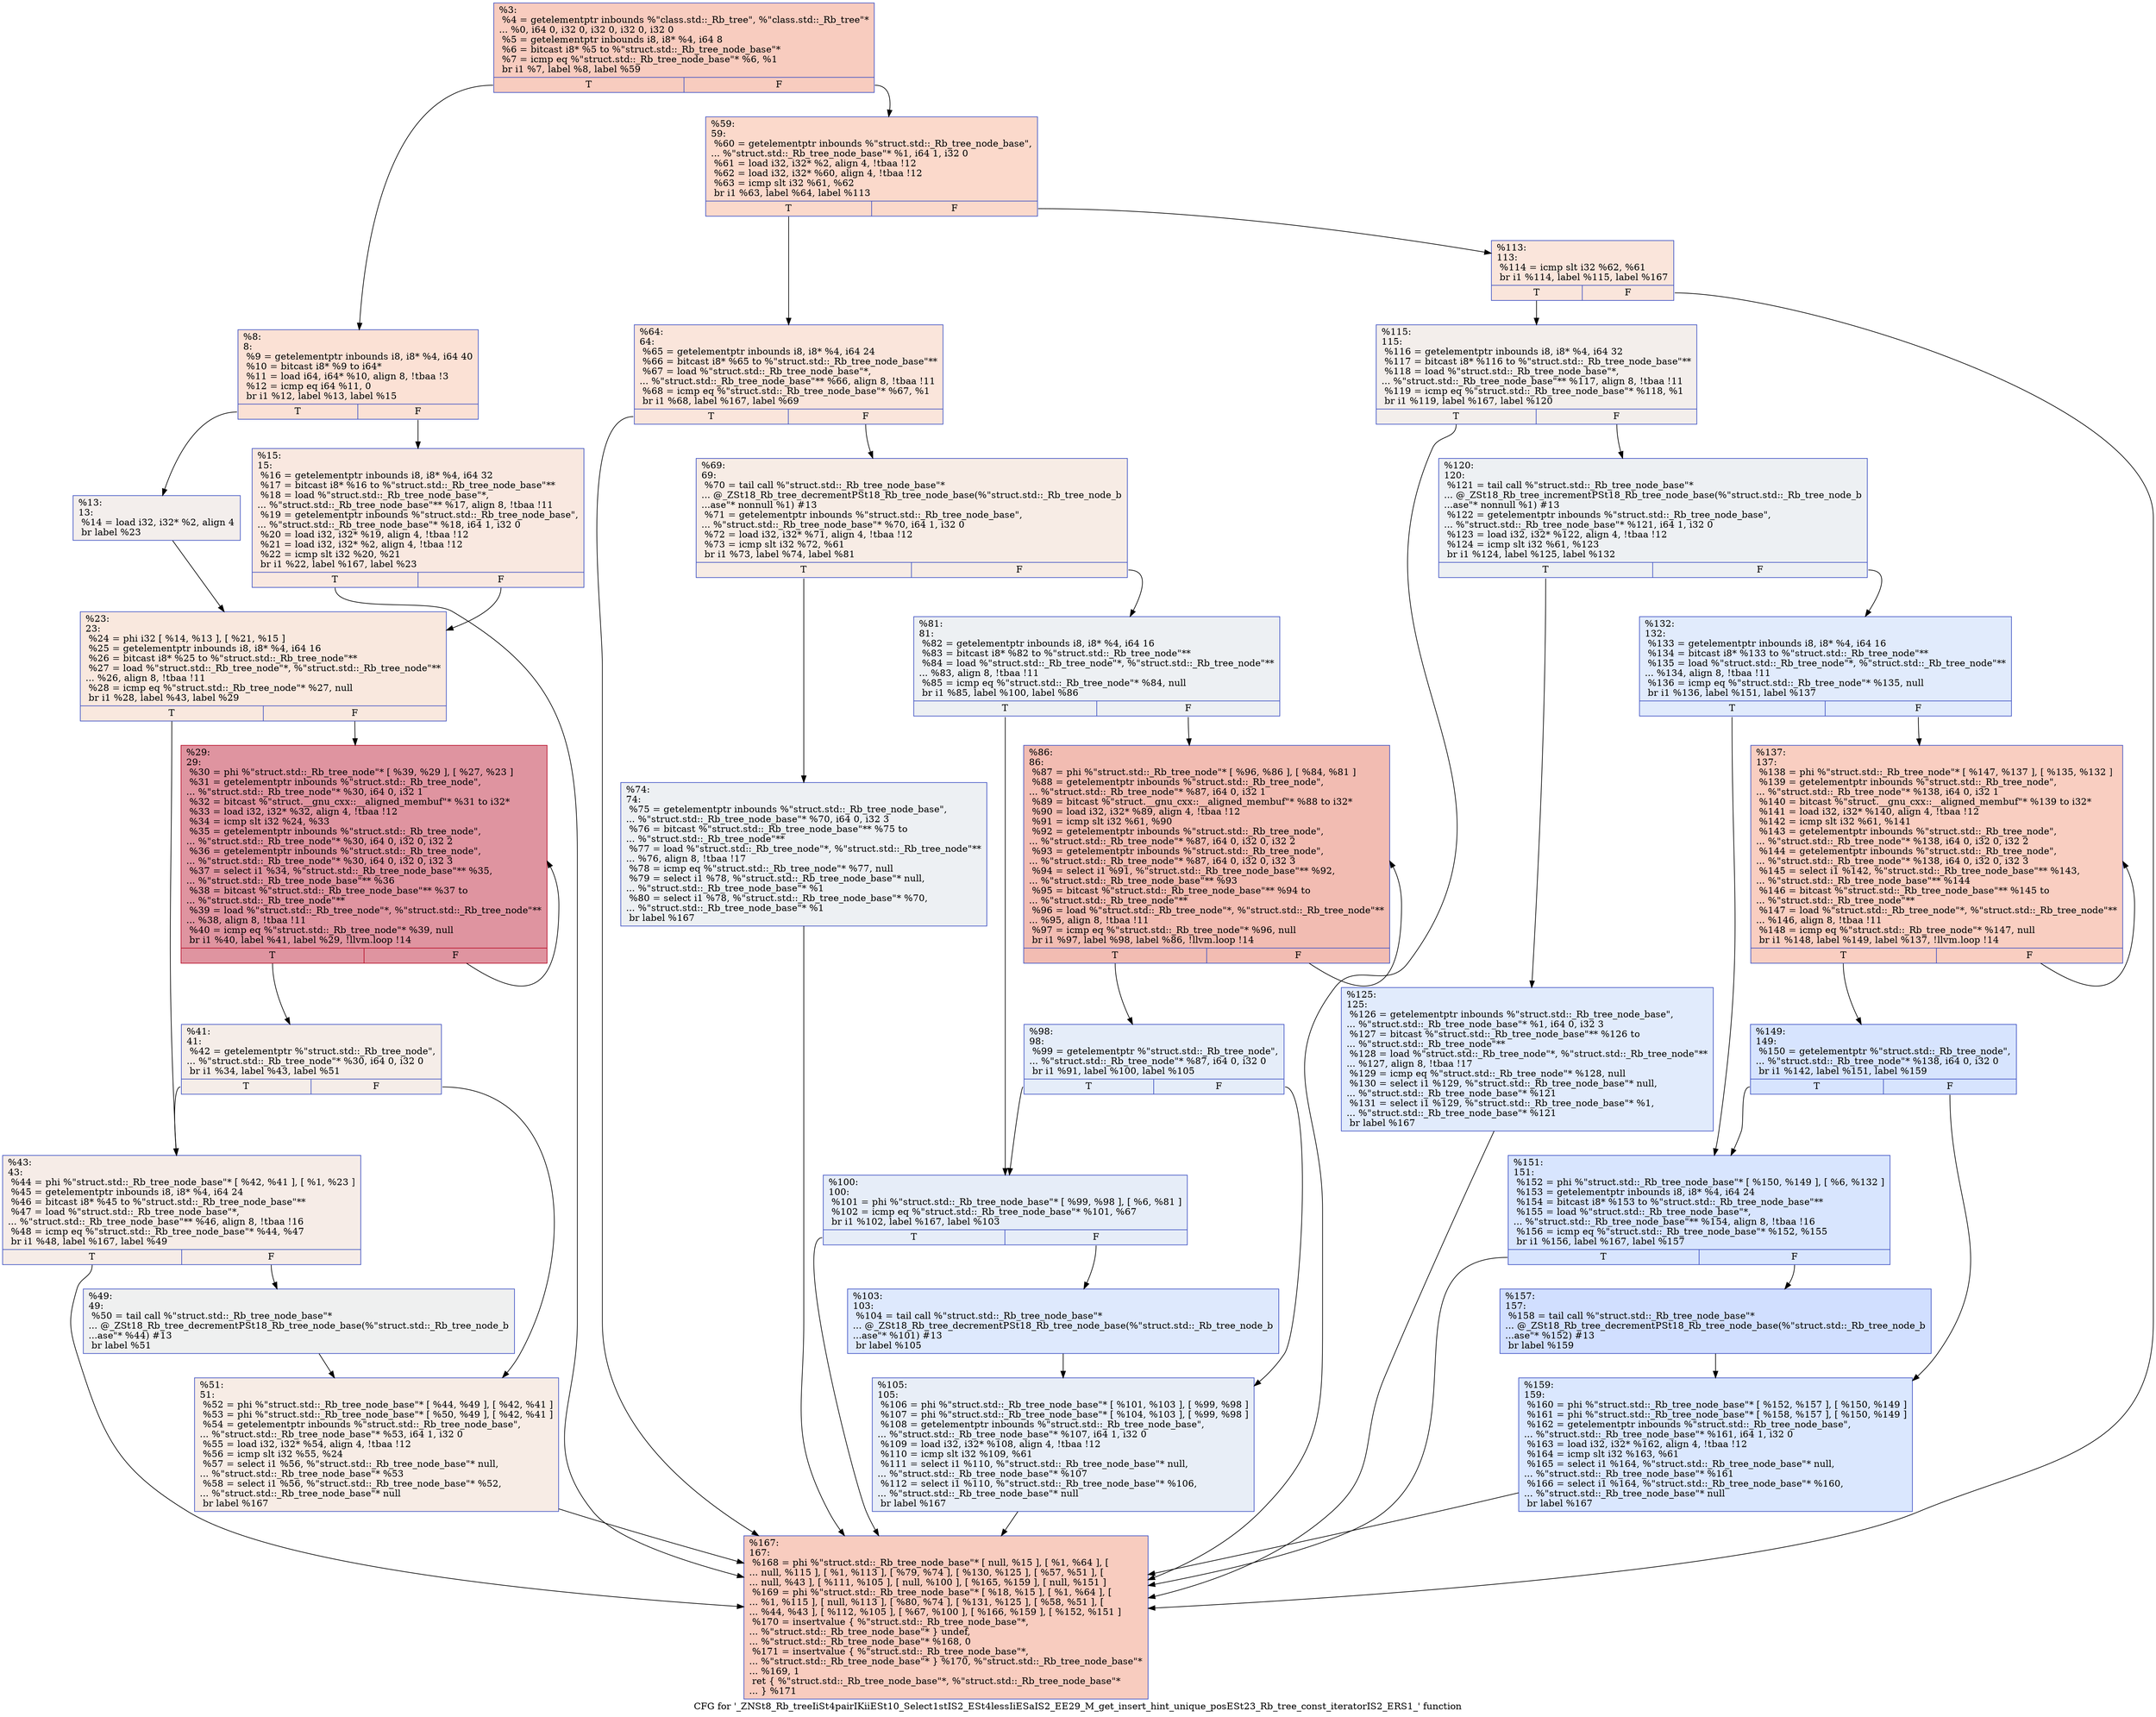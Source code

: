 digraph "CFG for '_ZNSt8_Rb_treeIiSt4pairIKiiESt10_Select1stIS2_ESt4lessIiESaIS2_EE29_M_get_insert_hint_unique_posESt23_Rb_tree_const_iteratorIS2_ERS1_' function" {
	label="CFG for '_ZNSt8_Rb_treeIiSt4pairIKiiESt10_Select1stIS2_ESt4lessIiESaIS2_EE29_M_get_insert_hint_unique_posESt23_Rb_tree_const_iteratorIS2_ERS1_' function";

	Node0x55b4961084d0 [shape=record,color="#3d50c3ff", style=filled, fillcolor="#f08b6e70",label="{%3:\l  %4 = getelementptr inbounds %\"class.std::_Rb_tree\", %\"class.std::_Rb_tree\"*\l... %0, i64 0, i32 0, i32 0, i32 0, i32 0\l  %5 = getelementptr inbounds i8, i8* %4, i64 8\l  %6 = bitcast i8* %5 to %\"struct.std::_Rb_tree_node_base\"*\l  %7 = icmp eq %\"struct.std::_Rb_tree_node_base\"* %6, %1\l  br i1 %7, label %8, label %59\l|{<s0>T|<s1>F}}"];
	Node0x55b4961084d0:s0 -> Node0x55b4961087a0;
	Node0x55b4961084d0:s1 -> Node0x55b4961087f0;
	Node0x55b4961087a0 [shape=record,color="#3d50c3ff", style=filled, fillcolor="#f7bca170",label="{%8:\l8:                                                \l  %9 = getelementptr inbounds i8, i8* %4, i64 40\l  %10 = bitcast i8* %9 to i64*\l  %11 = load i64, i64* %10, align 8, !tbaa !3\l  %12 = icmp eq i64 %11, 0\l  br i1 %12, label %13, label %15\l|{<s0>T|<s1>F}}"];
	Node0x55b4961087a0:s0 -> Node0x55b496108640;
	Node0x55b4961087a0:s1 -> Node0x55b496108a70;
	Node0x55b496108640 [shape=record,color="#3d50c3ff", style=filled, fillcolor="#e3d9d370",label="{%13:\l13:                                               \l  %14 = load i32, i32* %2, align 4\l  br label %23\l}"];
	Node0x55b496108640 -> Node0x55b496108be0;
	Node0x55b496108a70 [shape=record,color="#3d50c3ff", style=filled, fillcolor="#f1ccb870",label="{%15:\l15:                                               \l  %16 = getelementptr inbounds i8, i8* %4, i64 32\l  %17 = bitcast i8* %16 to %\"struct.std::_Rb_tree_node_base\"**\l  %18 = load %\"struct.std::_Rb_tree_node_base\"*,\l... %\"struct.std::_Rb_tree_node_base\"** %17, align 8, !tbaa !11\l  %19 = getelementptr inbounds %\"struct.std::_Rb_tree_node_base\",\l... %\"struct.std::_Rb_tree_node_base\"* %18, i64 1, i32 0\l  %20 = load i32, i32* %19, align 4, !tbaa !12\l  %21 = load i32, i32* %2, align 4, !tbaa !12\l  %22 = icmp slt i32 %20, %21\l  br i1 %22, label %167, label %23\l|{<s0>T|<s1>F}}"];
	Node0x55b496108a70:s0 -> Node0x55b496108fc0;
	Node0x55b496108a70:s1 -> Node0x55b496108be0;
	Node0x55b496108be0 [shape=record,color="#3d50c3ff", style=filled, fillcolor="#f2cab570",label="{%23:\l23:                                               \l  %24 = phi i32 [ %14, %13 ], [ %21, %15 ]\l  %25 = getelementptr inbounds i8, i8* %4, i64 16\l  %26 = bitcast i8* %25 to %\"struct.std::_Rb_tree_node\"**\l  %27 = load %\"struct.std::_Rb_tree_node\"*, %\"struct.std::_Rb_tree_node\"**\l... %26, align 8, !tbaa !11\l  %28 = icmp eq %\"struct.std::_Rb_tree_node\"* %27, null\l  br i1 %28, label %43, label %29\l|{<s0>T|<s1>F}}"];
	Node0x55b496108be0:s0 -> Node0x55b496109320;
	Node0x55b496108be0:s1 -> Node0x55b496109370;
	Node0x55b496109370 [shape=record,color="#b70d28ff", style=filled, fillcolor="#b70d2870",label="{%29:\l29:                                               \l  %30 = phi %\"struct.std::_Rb_tree_node\"* [ %39, %29 ], [ %27, %23 ]\l  %31 = getelementptr inbounds %\"struct.std::_Rb_tree_node\",\l... %\"struct.std::_Rb_tree_node\"* %30, i64 0, i32 1\l  %32 = bitcast %\"struct.__gnu_cxx::__aligned_membuf\"* %31 to i32*\l  %33 = load i32, i32* %32, align 4, !tbaa !12\l  %34 = icmp slt i32 %24, %33\l  %35 = getelementptr inbounds %\"struct.std::_Rb_tree_node\",\l... %\"struct.std::_Rb_tree_node\"* %30, i64 0, i32 0, i32 2\l  %36 = getelementptr inbounds %\"struct.std::_Rb_tree_node\",\l... %\"struct.std::_Rb_tree_node\"* %30, i64 0, i32 0, i32 3\l  %37 = select i1 %34, %\"struct.std::_Rb_tree_node_base\"** %35,\l... %\"struct.std::_Rb_tree_node_base\"** %36\l  %38 = bitcast %\"struct.std::_Rb_tree_node_base\"** %37 to\l... %\"struct.std::_Rb_tree_node\"**\l  %39 = load %\"struct.std::_Rb_tree_node\"*, %\"struct.std::_Rb_tree_node\"**\l... %38, align 8, !tbaa !11\l  %40 = icmp eq %\"struct.std::_Rb_tree_node\"* %39, null\l  br i1 %40, label %41, label %29, !llvm.loop !14\l|{<s0>T|<s1>F}}"];
	Node0x55b496109370:s0 -> Node0x55b496109970;
	Node0x55b496109370:s1 -> Node0x55b496109370;
	Node0x55b496109970 [shape=record,color="#3d50c3ff", style=filled, fillcolor="#e8d6cc70",label="{%41:\l41:                                               \l  %42 = getelementptr %\"struct.std::_Rb_tree_node\",\l... %\"struct.std::_Rb_tree_node\"* %30, i64 0, i32 0\l  br i1 %34, label %43, label %51\l|{<s0>T|<s1>F}}"];
	Node0x55b496109970:s0 -> Node0x55b496109320;
	Node0x55b496109970:s1 -> Node0x55b496109c30;
	Node0x55b496109320 [shape=record,color="#3d50c3ff", style=filled, fillcolor="#ead5c970",label="{%43:\l43:                                               \l  %44 = phi %\"struct.std::_Rb_tree_node_base\"* [ %42, %41 ], [ %1, %23 ]\l  %45 = getelementptr inbounds i8, i8* %4, i64 24\l  %46 = bitcast i8* %45 to %\"struct.std::_Rb_tree_node_base\"**\l  %47 = load %\"struct.std::_Rb_tree_node_base\"*,\l... %\"struct.std::_Rb_tree_node_base\"** %46, align 8, !tbaa !16\l  %48 = icmp eq %\"struct.std::_Rb_tree_node_base\"* %44, %47\l  br i1 %48, label %167, label %49\l|{<s0>T|<s1>F}}"];
	Node0x55b496109320:s0 -> Node0x55b496108fc0;
	Node0x55b496109320:s1 -> Node0x55b49610a0b0;
	Node0x55b49610a0b0 [shape=record,color="#3d50c3ff", style=filled, fillcolor="#dbdcde70",label="{%49:\l49:                                               \l  %50 = tail call %\"struct.std::_Rb_tree_node_base\"*\l... @_ZSt18_Rb_tree_decrementPSt18_Rb_tree_node_base(%\"struct.std::_Rb_tree_node_b\l...ase\"* %44) #13\l  br label %51\l}"];
	Node0x55b49610a0b0 -> Node0x55b496109c30;
	Node0x55b496109c30 [shape=record,color="#3d50c3ff", style=filled, fillcolor="#ecd3c570",label="{%51:\l51:                                               \l  %52 = phi %\"struct.std::_Rb_tree_node_base\"* [ %44, %49 ], [ %42, %41 ]\l  %53 = phi %\"struct.std::_Rb_tree_node_base\"* [ %50, %49 ], [ %42, %41 ]\l  %54 = getelementptr inbounds %\"struct.std::_Rb_tree_node_base\",\l... %\"struct.std::_Rb_tree_node_base\"* %53, i64 1, i32 0\l  %55 = load i32, i32* %54, align 4, !tbaa !12\l  %56 = icmp slt i32 %55, %24\l  %57 = select i1 %56, %\"struct.std::_Rb_tree_node_base\"* null,\l... %\"struct.std::_Rb_tree_node_base\"* %53\l  %58 = select i1 %56, %\"struct.std::_Rb_tree_node_base\"* %52,\l... %\"struct.std::_Rb_tree_node_base\"* null\l  br label %167\l}"];
	Node0x55b496109c30 -> Node0x55b496108fc0;
	Node0x55b4961087f0 [shape=record,color="#3d50c3ff", style=filled, fillcolor="#f7a88970",label="{%59:\l59:                                               \l  %60 = getelementptr inbounds %\"struct.std::_Rb_tree_node_base\",\l... %\"struct.std::_Rb_tree_node_base\"* %1, i64 1, i32 0\l  %61 = load i32, i32* %2, align 4, !tbaa !12\l  %62 = load i32, i32* %60, align 4, !tbaa !12\l  %63 = icmp slt i32 %61, %62\l  br i1 %63, label %64, label %113\l|{<s0>T|<s1>F}}"];
	Node0x55b4961087f0:s0 -> Node0x55b49610bbf0;
	Node0x55b4961087f0:s1 -> Node0x55b49610bc40;
	Node0x55b49610bbf0 [shape=record,color="#3d50c3ff", style=filled, fillcolor="#f4c5ad70",label="{%64:\l64:                                               \l  %65 = getelementptr inbounds i8, i8* %4, i64 24\l  %66 = bitcast i8* %65 to %\"struct.std::_Rb_tree_node_base\"**\l  %67 = load %\"struct.std::_Rb_tree_node_base\"*,\l... %\"struct.std::_Rb_tree_node_base\"** %66, align 8, !tbaa !11\l  %68 = icmp eq %\"struct.std::_Rb_tree_node_base\"* %67, %1\l  br i1 %68, label %167, label %69\l|{<s0>T|<s1>F}}"];
	Node0x55b49610bbf0:s0 -> Node0x55b496108fc0;
	Node0x55b49610bbf0:s1 -> Node0x55b49610bf50;
	Node0x55b49610bf50 [shape=record,color="#3d50c3ff", style=filled, fillcolor="#ecd3c570",label="{%69:\l69:                                               \l  %70 = tail call %\"struct.std::_Rb_tree_node_base\"*\l... @_ZSt18_Rb_tree_decrementPSt18_Rb_tree_node_base(%\"struct.std::_Rb_tree_node_b\l...ase\"* nonnull %1) #13\l  %71 = getelementptr inbounds %\"struct.std::_Rb_tree_node_base\",\l... %\"struct.std::_Rb_tree_node_base\"* %70, i64 1, i32 0\l  %72 = load i32, i32* %71, align 4, !tbaa !12\l  %73 = icmp slt i32 %72, %61\l  br i1 %73, label %74, label %81\l|{<s0>T|<s1>F}}"];
	Node0x55b49610bf50:s0 -> Node0x55b49610c320;
	Node0x55b49610bf50:s1 -> Node0x55b49610c370;
	Node0x55b49610c320 [shape=record,color="#3d50c3ff", style=filled, fillcolor="#d6dce470",label="{%74:\l74:                                               \l  %75 = getelementptr inbounds %\"struct.std::_Rb_tree_node_base\",\l... %\"struct.std::_Rb_tree_node_base\"* %70, i64 0, i32 3\l  %76 = bitcast %\"struct.std::_Rb_tree_node_base\"** %75 to\l... %\"struct.std::_Rb_tree_node\"**\l  %77 = load %\"struct.std::_Rb_tree_node\"*, %\"struct.std::_Rb_tree_node\"**\l... %76, align 8, !tbaa !17\l  %78 = icmp eq %\"struct.std::_Rb_tree_node\"* %77, null\l  %79 = select i1 %78, %\"struct.std::_Rb_tree_node_base\"* null,\l... %\"struct.std::_Rb_tree_node_base\"* %1\l  %80 = select i1 %78, %\"struct.std::_Rb_tree_node_base\"* %70,\l... %\"struct.std::_Rb_tree_node_base\"* %1\l  br label %167\l}"];
	Node0x55b49610c320 -> Node0x55b496108fc0;
	Node0x55b49610c370 [shape=record,color="#3d50c3ff", style=filled, fillcolor="#d6dce470",label="{%81:\l81:                                               \l  %82 = getelementptr inbounds i8, i8* %4, i64 16\l  %83 = bitcast i8* %82 to %\"struct.std::_Rb_tree_node\"**\l  %84 = load %\"struct.std::_Rb_tree_node\"*, %\"struct.std::_Rb_tree_node\"**\l... %83, align 8, !tbaa !11\l  %85 = icmp eq %\"struct.std::_Rb_tree_node\"* %84, null\l  br i1 %85, label %100, label %86\l|{<s0>T|<s1>F}}"];
	Node0x55b49610c370:s0 -> Node0x55b49610d090;
	Node0x55b49610c370:s1 -> Node0x55b49610d0e0;
	Node0x55b49610d0e0 [shape=record,color="#3d50c3ff", style=filled, fillcolor="#e1675170",label="{%86:\l86:                                               \l  %87 = phi %\"struct.std::_Rb_tree_node\"* [ %96, %86 ], [ %84, %81 ]\l  %88 = getelementptr inbounds %\"struct.std::_Rb_tree_node\",\l... %\"struct.std::_Rb_tree_node\"* %87, i64 0, i32 1\l  %89 = bitcast %\"struct.__gnu_cxx::__aligned_membuf\"* %88 to i32*\l  %90 = load i32, i32* %89, align 4, !tbaa !12\l  %91 = icmp slt i32 %61, %90\l  %92 = getelementptr inbounds %\"struct.std::_Rb_tree_node\",\l... %\"struct.std::_Rb_tree_node\"* %87, i64 0, i32 0, i32 2\l  %93 = getelementptr inbounds %\"struct.std::_Rb_tree_node\",\l... %\"struct.std::_Rb_tree_node\"* %87, i64 0, i32 0, i32 3\l  %94 = select i1 %91, %\"struct.std::_Rb_tree_node_base\"** %92,\l... %\"struct.std::_Rb_tree_node_base\"** %93\l  %95 = bitcast %\"struct.std::_Rb_tree_node_base\"** %94 to\l... %\"struct.std::_Rb_tree_node\"**\l  %96 = load %\"struct.std::_Rb_tree_node\"*, %\"struct.std::_Rb_tree_node\"**\l... %95, align 8, !tbaa !11\l  %97 = icmp eq %\"struct.std::_Rb_tree_node\"* %96, null\l  br i1 %97, label %98, label %86, !llvm.loop !14\l|{<s0>T|<s1>F}}"];
	Node0x55b49610d0e0:s0 -> Node0x55b49610d7f0;
	Node0x55b49610d0e0:s1 -> Node0x55b49610d0e0;
	Node0x55b49610d7f0 [shape=record,color="#3d50c3ff", style=filled, fillcolor="#c5d6f270",label="{%98:\l98:                                               \l  %99 = getelementptr %\"struct.std::_Rb_tree_node\",\l... %\"struct.std::_Rb_tree_node\"* %87, i64 0, i32 0\l  br i1 %91, label %100, label %105\l|{<s0>T|<s1>F}}"];
	Node0x55b49610d7f0:s0 -> Node0x55b49610d090;
	Node0x55b49610d7f0:s1 -> Node0x55b49610dfc0;
	Node0x55b49610d090 [shape=record,color="#3d50c3ff", style=filled, fillcolor="#c7d7f070",label="{%100:\l100:                                              \l  %101 = phi %\"struct.std::_Rb_tree_node_base\"* [ %99, %98 ], [ %6, %81 ]\l  %102 = icmp eq %\"struct.std::_Rb_tree_node_base\"* %101, %67\l  br i1 %102, label %167, label %103\l|{<s0>T|<s1>F}}"];
	Node0x55b49610d090:s0 -> Node0x55b496108fc0;
	Node0x55b49610d090:s1 -> Node0x55b49610e200;
	Node0x55b49610e200 [shape=record,color="#3d50c3ff", style=filled, fillcolor="#b5cdfa70",label="{%103:\l103:                                              \l  %104 = tail call %\"struct.std::_Rb_tree_node_base\"*\l... @_ZSt18_Rb_tree_decrementPSt18_Rb_tree_node_base(%\"struct.std::_Rb_tree_node_b\l...ase\"* %101) #13\l  br label %105\l}"];
	Node0x55b49610e200 -> Node0x55b49610dfc0;
	Node0x55b49610dfc0 [shape=record,color="#3d50c3ff", style=filled, fillcolor="#cbd8ee70",label="{%105:\l105:                                              \l  %106 = phi %\"struct.std::_Rb_tree_node_base\"* [ %101, %103 ], [ %99, %98 ]\l  %107 = phi %\"struct.std::_Rb_tree_node_base\"* [ %104, %103 ], [ %99, %98 ]\l  %108 = getelementptr inbounds %\"struct.std::_Rb_tree_node_base\",\l... %\"struct.std::_Rb_tree_node_base\"* %107, i64 1, i32 0\l  %109 = load i32, i32* %108, align 4, !tbaa !12\l  %110 = icmp slt i32 %109, %61\l  %111 = select i1 %110, %\"struct.std::_Rb_tree_node_base\"* null,\l... %\"struct.std::_Rb_tree_node_base\"* %107\l  %112 = select i1 %110, %\"struct.std::_Rb_tree_node_base\"* %106,\l... %\"struct.std::_Rb_tree_node_base\"* null\l  br label %167\l}"];
	Node0x55b49610dfc0 -> Node0x55b496108fc0;
	Node0x55b49610bc40 [shape=record,color="#3d50c3ff", style=filled, fillcolor="#f4c5ad70",label="{%113:\l113:                                              \l  %114 = icmp slt i32 %62, %61\l  br i1 %114, label %115, label %167\l|{<s0>T|<s1>F}}"];
	Node0x55b49610bc40:s0 -> Node0x55b49610ea40;
	Node0x55b49610bc40:s1 -> Node0x55b496108fc0;
	Node0x55b49610ea40 [shape=record,color="#3d50c3ff", style=filled, fillcolor="#e5d8d170",label="{%115:\l115:                                              \l  %116 = getelementptr inbounds i8, i8* %4, i64 32\l  %117 = bitcast i8* %116 to %\"struct.std::_Rb_tree_node_base\"**\l  %118 = load %\"struct.std::_Rb_tree_node_base\"*,\l... %\"struct.std::_Rb_tree_node_base\"** %117, align 8, !tbaa !11\l  %119 = icmp eq %\"struct.std::_Rb_tree_node_base\"* %118, %1\l  br i1 %119, label %167, label %120\l|{<s0>T|<s1>F}}"];
	Node0x55b49610ea40:s0 -> Node0x55b496108fc0;
	Node0x55b49610ea40:s1 -> Node0x55b49610ed50;
	Node0x55b49610ed50 [shape=record,color="#3d50c3ff", style=filled, fillcolor="#d6dce470",label="{%120:\l120:                                              \l  %121 = tail call %\"struct.std::_Rb_tree_node_base\"*\l... @_ZSt18_Rb_tree_incrementPSt18_Rb_tree_node_base(%\"struct.std::_Rb_tree_node_b\l...ase\"* nonnull %1) #13\l  %122 = getelementptr inbounds %\"struct.std::_Rb_tree_node_base\",\l... %\"struct.std::_Rb_tree_node_base\"* %121, i64 1, i32 0\l  %123 = load i32, i32* %122, align 4, !tbaa !12\l  %124 = icmp slt i32 %61, %123\l  br i1 %124, label %125, label %132\l|{<s0>T|<s1>F}}"];
	Node0x55b49610ed50:s0 -> Node0x55b49610f210;
	Node0x55b49610ed50:s1 -> Node0x55b49610f260;
	Node0x55b49610f210 [shape=record,color="#3d50c3ff", style=filled, fillcolor="#bbd1f870",label="{%125:\l125:                                              \l  %126 = getelementptr inbounds %\"struct.std::_Rb_tree_node_base\",\l... %\"struct.std::_Rb_tree_node_base\"* %1, i64 0, i32 3\l  %127 = bitcast %\"struct.std::_Rb_tree_node_base\"** %126 to\l... %\"struct.std::_Rb_tree_node\"**\l  %128 = load %\"struct.std::_Rb_tree_node\"*, %\"struct.std::_Rb_tree_node\"**\l... %127, align 8, !tbaa !17\l  %129 = icmp eq %\"struct.std::_Rb_tree_node\"* %128, null\l  %130 = select i1 %129, %\"struct.std::_Rb_tree_node_base\"* null,\l... %\"struct.std::_Rb_tree_node_base\"* %121\l  %131 = select i1 %129, %\"struct.std::_Rb_tree_node_base\"* %1,\l... %\"struct.std::_Rb_tree_node_base\"* %121\l  br label %167\l}"];
	Node0x55b49610f210 -> Node0x55b496108fc0;
	Node0x55b49610f260 [shape=record,color="#3d50c3ff", style=filled, fillcolor="#bbd1f870",label="{%132:\l132:                                              \l  %133 = getelementptr inbounds i8, i8* %4, i64 16\l  %134 = bitcast i8* %133 to %\"struct.std::_Rb_tree_node\"**\l  %135 = load %\"struct.std::_Rb_tree_node\"*, %\"struct.std::_Rb_tree_node\"**\l... %134, align 8, !tbaa !11\l  %136 = icmp eq %\"struct.std::_Rb_tree_node\"* %135, null\l  br i1 %136, label %151, label %137\l|{<s0>T|<s1>F}}"];
	Node0x55b49610f260:s0 -> Node0x55b496110180;
	Node0x55b49610f260:s1 -> Node0x55b4961101d0;
	Node0x55b4961101d0 [shape=record,color="#3d50c3ff", style=filled, fillcolor="#f2907270",label="{%137:\l137:                                              \l  %138 = phi %\"struct.std::_Rb_tree_node\"* [ %147, %137 ], [ %135, %132 ]\l  %139 = getelementptr inbounds %\"struct.std::_Rb_tree_node\",\l... %\"struct.std::_Rb_tree_node\"* %138, i64 0, i32 1\l  %140 = bitcast %\"struct.__gnu_cxx::__aligned_membuf\"* %139 to i32*\l  %141 = load i32, i32* %140, align 4, !tbaa !12\l  %142 = icmp slt i32 %61, %141\l  %143 = getelementptr inbounds %\"struct.std::_Rb_tree_node\",\l... %\"struct.std::_Rb_tree_node\"* %138, i64 0, i32 0, i32 2\l  %144 = getelementptr inbounds %\"struct.std::_Rb_tree_node\",\l... %\"struct.std::_Rb_tree_node\"* %138, i64 0, i32 0, i32 3\l  %145 = select i1 %142, %\"struct.std::_Rb_tree_node_base\"** %143,\l... %\"struct.std::_Rb_tree_node_base\"** %144\l  %146 = bitcast %\"struct.std::_Rb_tree_node_base\"** %145 to\l... %\"struct.std::_Rb_tree_node\"**\l  %147 = load %\"struct.std::_Rb_tree_node\"*, %\"struct.std::_Rb_tree_node\"**\l... %146, align 8, !tbaa !11\l  %148 = icmp eq %\"struct.std::_Rb_tree_node\"* %147, null\l  br i1 %148, label %149, label %137, !llvm.loop !14\l|{<s0>T|<s1>F}}"];
	Node0x55b4961101d0:s0 -> Node0x55b4961109c0;
	Node0x55b4961101d0:s1 -> Node0x55b4961101d0;
	Node0x55b4961109c0 [shape=record,color="#3d50c3ff", style=filled, fillcolor="#a5c3fe70",label="{%149:\l149:                                              \l  %150 = getelementptr %\"struct.std::_Rb_tree_node\",\l... %\"struct.std::_Rb_tree_node\"* %138, i64 0, i32 0\l  br i1 %142, label %151, label %159\l|{<s0>T|<s1>F}}"];
	Node0x55b4961109c0:s0 -> Node0x55b496110180;
	Node0x55b4961109c0:s1 -> Node0x55b496110b80;
	Node0x55b496110180 [shape=record,color="#3d50c3ff", style=filled, fillcolor="#a7c5fe70",label="{%151:\l151:                                              \l  %152 = phi %\"struct.std::_Rb_tree_node_base\"* [ %150, %149 ], [ %6, %132 ]\l  %153 = getelementptr inbounds i8, i8* %4, i64 24\l  %154 = bitcast i8* %153 to %\"struct.std::_Rb_tree_node_base\"**\l  %155 = load %\"struct.std::_Rb_tree_node_base\"*,\l... %\"struct.std::_Rb_tree_node_base\"** %154, align 8, !tbaa !16\l  %156 = icmp eq %\"struct.std::_Rb_tree_node_base\"* %152, %155\l  br i1 %156, label %167, label %157\l|{<s0>T|<s1>F}}"];
	Node0x55b496110180:s0 -> Node0x55b496108fc0;
	Node0x55b496110180:s1 -> Node0x55b496111550;
	Node0x55b496111550 [shape=record,color="#3d50c3ff", style=filled, fillcolor="#96b7ff70",label="{%157:\l157:                                              \l  %158 = tail call %\"struct.std::_Rb_tree_node_base\"*\l... @_ZSt18_Rb_tree_decrementPSt18_Rb_tree_node_base(%\"struct.std::_Rb_tree_node_b\l...ase\"* %152) #13\l  br label %159\l}"];
	Node0x55b496111550 -> Node0x55b496110b80;
	Node0x55b496110b80 [shape=record,color="#3d50c3ff", style=filled, fillcolor="#abc8fd70",label="{%159:\l159:                                              \l  %160 = phi %\"struct.std::_Rb_tree_node_base\"* [ %152, %157 ], [ %150, %149 ]\l  %161 = phi %\"struct.std::_Rb_tree_node_base\"* [ %158, %157 ], [ %150, %149 ]\l  %162 = getelementptr inbounds %\"struct.std::_Rb_tree_node_base\",\l... %\"struct.std::_Rb_tree_node_base\"* %161, i64 1, i32 0\l  %163 = load i32, i32* %162, align 4, !tbaa !12\l  %164 = icmp slt i32 %163, %61\l  %165 = select i1 %164, %\"struct.std::_Rb_tree_node_base\"* null,\l... %\"struct.std::_Rb_tree_node_base\"* %161\l  %166 = select i1 %164, %\"struct.std::_Rb_tree_node_base\"* %160,\l... %\"struct.std::_Rb_tree_node_base\"* null\l  br label %167\l}"];
	Node0x55b496110b80 -> Node0x55b496108fc0;
	Node0x55b496108fc0 [shape=record,color="#3d50c3ff", style=filled, fillcolor="#f08b6e70",label="{%167:\l167:                                              \l  %168 = phi %\"struct.std::_Rb_tree_node_base\"* [ null, %15 ], [ %1, %64 ], [\l... null, %115 ], [ %1, %113 ], [ %79, %74 ], [ %130, %125 ], [ %57, %51 ], [\l... null, %43 ], [ %111, %105 ], [ null, %100 ], [ %165, %159 ], [ null, %151 ]\l  %169 = phi %\"struct.std::_Rb_tree_node_base\"* [ %18, %15 ], [ %1, %64 ], [\l... %1, %115 ], [ null, %113 ], [ %80, %74 ], [ %131, %125 ], [ %58, %51 ], [\l... %44, %43 ], [ %112, %105 ], [ %67, %100 ], [ %166, %159 ], [ %152, %151 ]\l  %170 = insertvalue \{ %\"struct.std::_Rb_tree_node_base\"*,\l... %\"struct.std::_Rb_tree_node_base\"* \} undef,\l... %\"struct.std::_Rb_tree_node_base\"* %168, 0\l  %171 = insertvalue \{ %\"struct.std::_Rb_tree_node_base\"*,\l... %\"struct.std::_Rb_tree_node_base\"* \} %170, %\"struct.std::_Rb_tree_node_base\"*\l... %169, 1\l  ret \{ %\"struct.std::_Rb_tree_node_base\"*, %\"struct.std::_Rb_tree_node_base\"*\l... \} %171\l}"];
}
